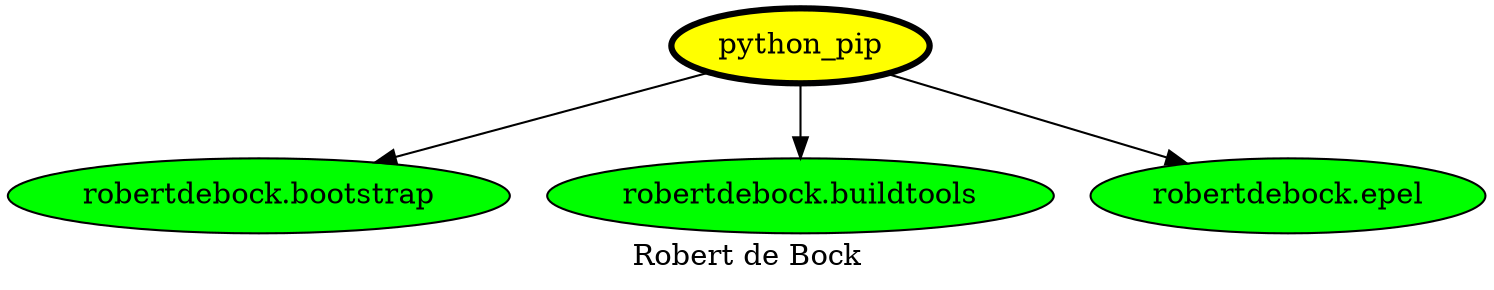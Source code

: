 digraph PhiloDilemma {
  label = "Robert de Bock" ;
  overlap=false
  {
    "python_pip" [fillcolor=yellow style=filled penwidth=3]
    "robertdebock.bootstrap" [fillcolor=green style=filled]
    "robertdebock.buildtools" [fillcolor=green style=filled]
    "robertdebock.epel" [fillcolor=green style=filled]
  }
  "python_pip" -> "robertdebock.bootstrap"
  "python_pip" -> "robertdebock.buildtools"
  "python_pip" -> "robertdebock.epel"
}
